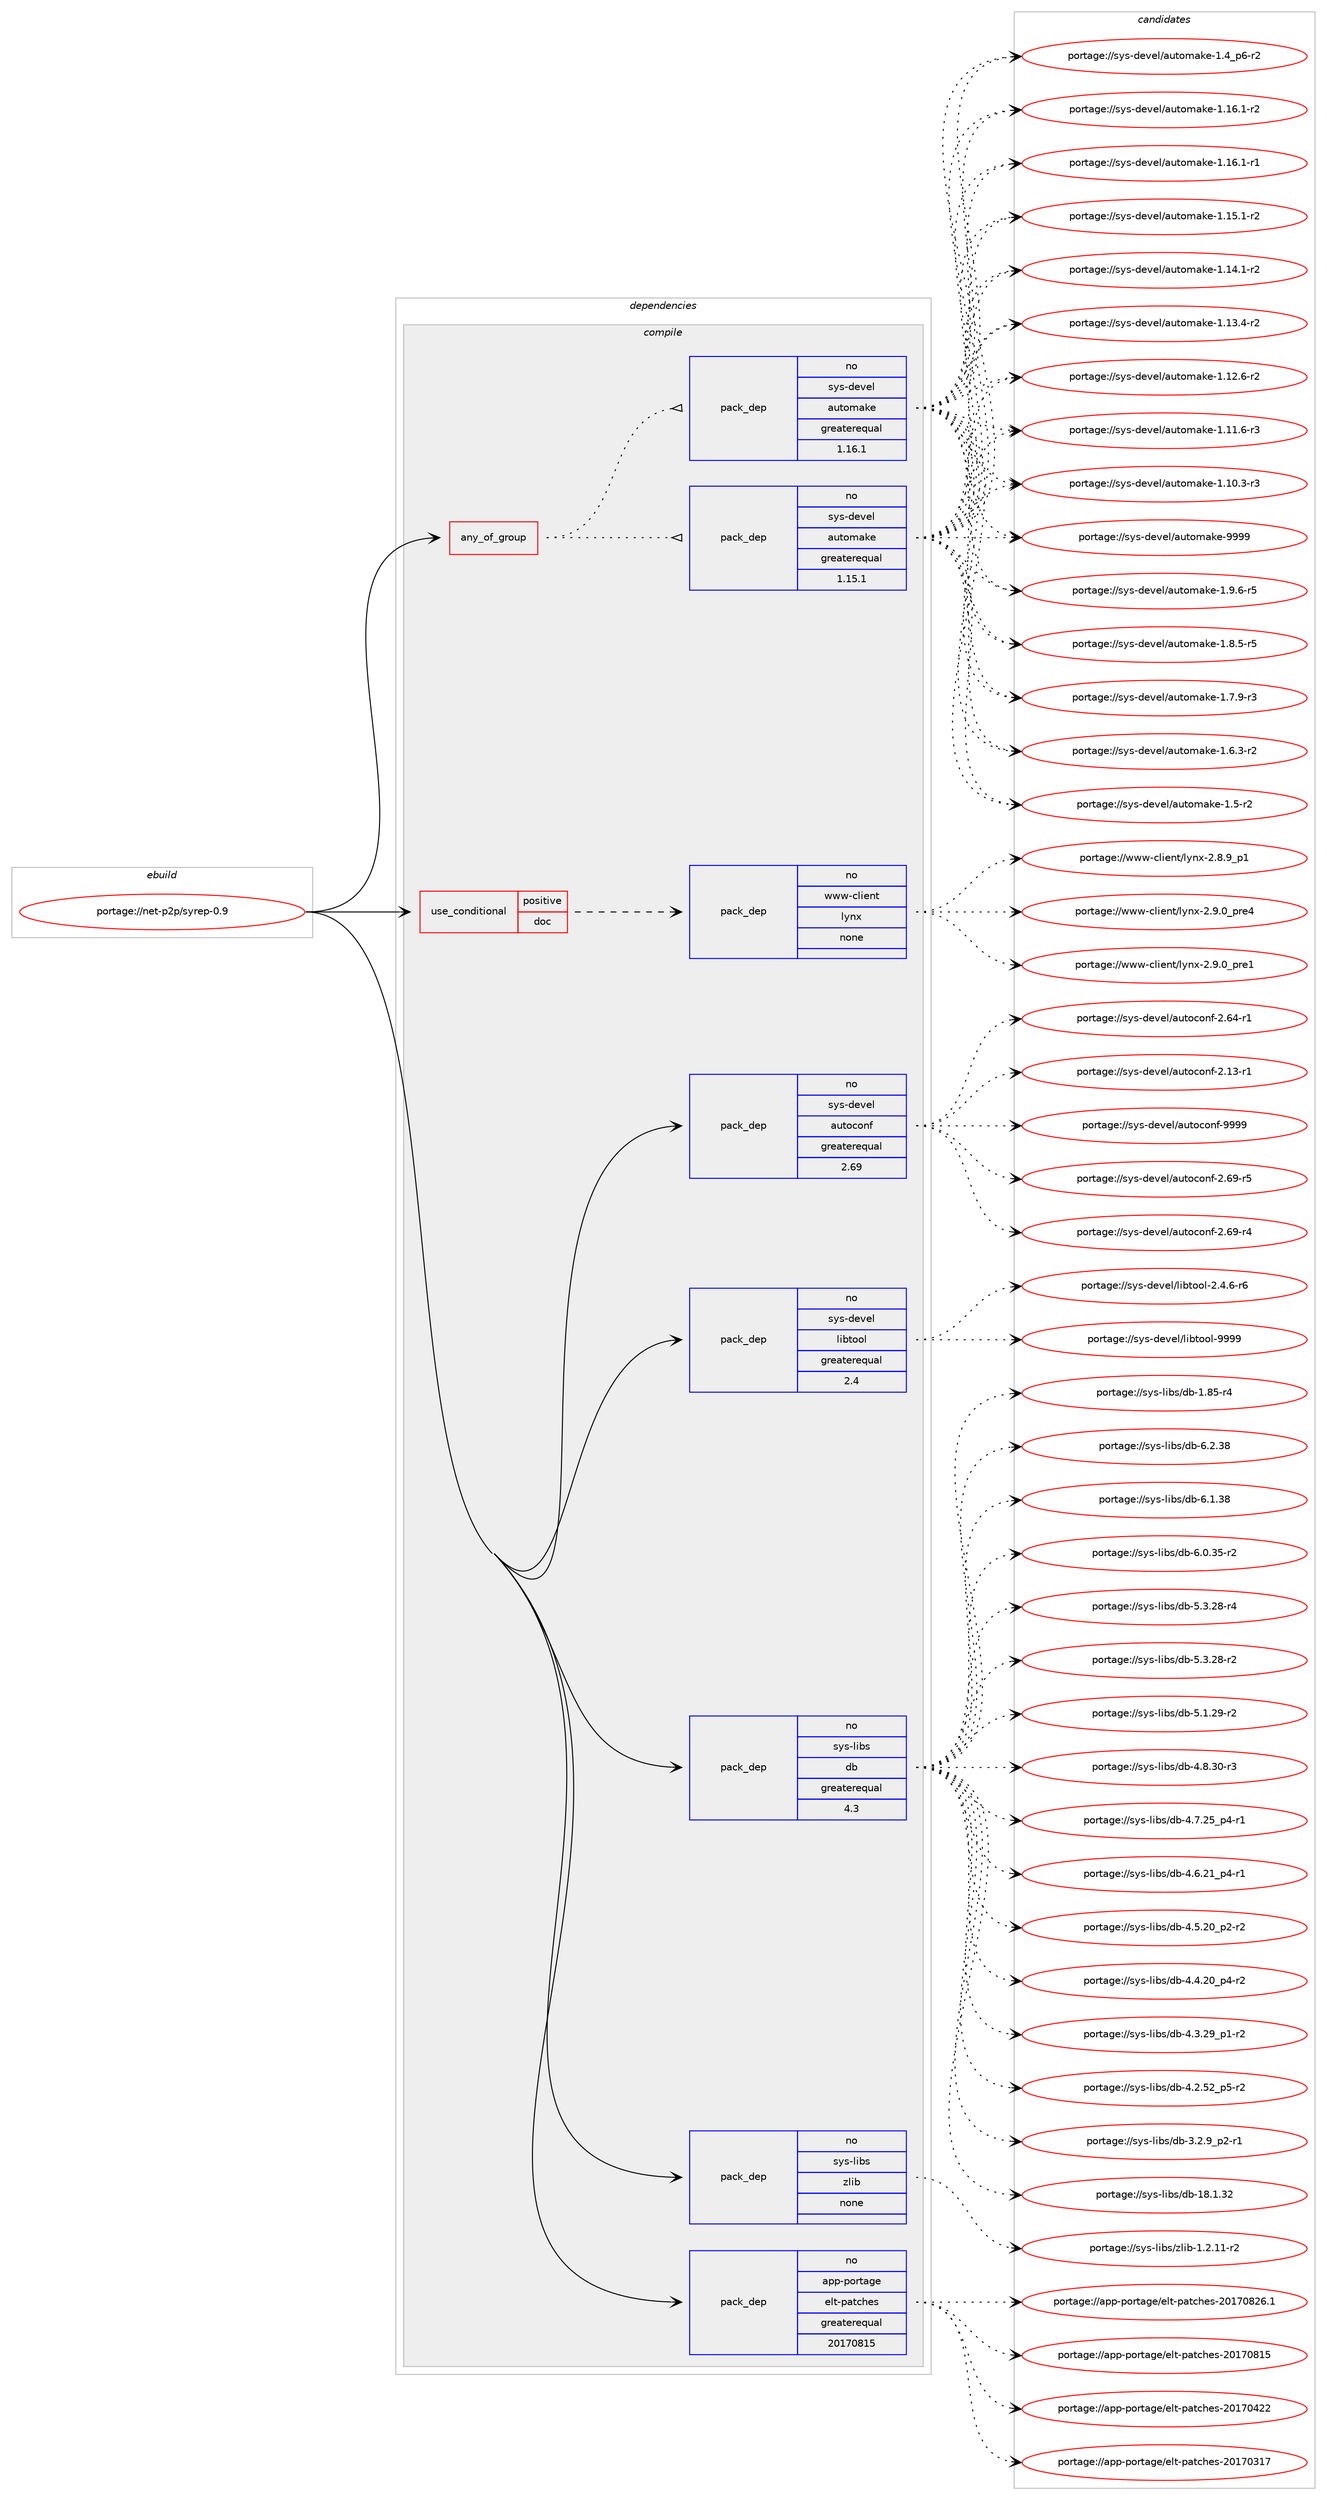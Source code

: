 digraph prolog {

# *************
# Graph options
# *************

newrank=true;
concentrate=true;
compound=true;
graph [rankdir=LR,fontname=Helvetica,fontsize=10,ranksep=1.5];#, ranksep=2.5, nodesep=0.2];
edge  [arrowhead=vee];
node  [fontname=Helvetica,fontsize=10];

# **********
# The ebuild
# **********

subgraph cluster_leftcol {
color=gray;
rank=same;
label=<<i>ebuild</i>>;
id [label="portage://net-p2p/syrep-0.9", color=red, width=4, href="../net-p2p/syrep-0.9.svg"];
}

# ****************
# The dependencies
# ****************

subgraph cluster_midcol {
color=gray;
label=<<i>dependencies</i>>;
subgraph cluster_compile {
fillcolor="#eeeeee";
style=filled;
label=<<i>compile</i>>;
subgraph any1285 {
dependency67829 [label=<<TABLE BORDER="0" CELLBORDER="1" CELLSPACING="0" CELLPADDING="4"><TR><TD CELLPADDING="10">any_of_group</TD></TR></TABLE>>, shape=none, color=red];subgraph pack53038 {
dependency67830 [label=<<TABLE BORDER="0" CELLBORDER="1" CELLSPACING="0" CELLPADDING="4" WIDTH="220"><TR><TD ROWSPAN="6" CELLPADDING="30">pack_dep</TD></TR><TR><TD WIDTH="110">no</TD></TR><TR><TD>sys-devel</TD></TR><TR><TD>automake</TD></TR><TR><TD>greaterequal</TD></TR><TR><TD>1.16.1</TD></TR></TABLE>>, shape=none, color=blue];
}
dependency67829:e -> dependency67830:w [weight=20,style="dotted",arrowhead="oinv"];
subgraph pack53039 {
dependency67831 [label=<<TABLE BORDER="0" CELLBORDER="1" CELLSPACING="0" CELLPADDING="4" WIDTH="220"><TR><TD ROWSPAN="6" CELLPADDING="30">pack_dep</TD></TR><TR><TD WIDTH="110">no</TD></TR><TR><TD>sys-devel</TD></TR><TR><TD>automake</TD></TR><TR><TD>greaterequal</TD></TR><TR><TD>1.15.1</TD></TR></TABLE>>, shape=none, color=blue];
}
dependency67829:e -> dependency67831:w [weight=20,style="dotted",arrowhead="oinv"];
}
id:e -> dependency67829:w [weight=20,style="solid",arrowhead="vee"];
subgraph cond13445 {
dependency67832 [label=<<TABLE BORDER="0" CELLBORDER="1" CELLSPACING="0" CELLPADDING="4"><TR><TD ROWSPAN="3" CELLPADDING="10">use_conditional</TD></TR><TR><TD>positive</TD></TR><TR><TD>doc</TD></TR></TABLE>>, shape=none, color=red];
subgraph pack53040 {
dependency67833 [label=<<TABLE BORDER="0" CELLBORDER="1" CELLSPACING="0" CELLPADDING="4" WIDTH="220"><TR><TD ROWSPAN="6" CELLPADDING="30">pack_dep</TD></TR><TR><TD WIDTH="110">no</TD></TR><TR><TD>www-client</TD></TR><TR><TD>lynx</TD></TR><TR><TD>none</TD></TR><TR><TD></TD></TR></TABLE>>, shape=none, color=blue];
}
dependency67832:e -> dependency67833:w [weight=20,style="dashed",arrowhead="vee"];
}
id:e -> dependency67832:w [weight=20,style="solid",arrowhead="vee"];
subgraph pack53041 {
dependency67834 [label=<<TABLE BORDER="0" CELLBORDER="1" CELLSPACING="0" CELLPADDING="4" WIDTH="220"><TR><TD ROWSPAN="6" CELLPADDING="30">pack_dep</TD></TR><TR><TD WIDTH="110">no</TD></TR><TR><TD>app-portage</TD></TR><TR><TD>elt-patches</TD></TR><TR><TD>greaterequal</TD></TR><TR><TD>20170815</TD></TR></TABLE>>, shape=none, color=blue];
}
id:e -> dependency67834:w [weight=20,style="solid",arrowhead="vee"];
subgraph pack53042 {
dependency67835 [label=<<TABLE BORDER="0" CELLBORDER="1" CELLSPACING="0" CELLPADDING="4" WIDTH="220"><TR><TD ROWSPAN="6" CELLPADDING="30">pack_dep</TD></TR><TR><TD WIDTH="110">no</TD></TR><TR><TD>sys-devel</TD></TR><TR><TD>autoconf</TD></TR><TR><TD>greaterequal</TD></TR><TR><TD>2.69</TD></TR></TABLE>>, shape=none, color=blue];
}
id:e -> dependency67835:w [weight=20,style="solid",arrowhead="vee"];
subgraph pack53043 {
dependency67836 [label=<<TABLE BORDER="0" CELLBORDER="1" CELLSPACING="0" CELLPADDING="4" WIDTH="220"><TR><TD ROWSPAN="6" CELLPADDING="30">pack_dep</TD></TR><TR><TD WIDTH="110">no</TD></TR><TR><TD>sys-devel</TD></TR><TR><TD>libtool</TD></TR><TR><TD>greaterequal</TD></TR><TR><TD>2.4</TD></TR></TABLE>>, shape=none, color=blue];
}
id:e -> dependency67836:w [weight=20,style="solid",arrowhead="vee"];
subgraph pack53044 {
dependency67837 [label=<<TABLE BORDER="0" CELLBORDER="1" CELLSPACING="0" CELLPADDING="4" WIDTH="220"><TR><TD ROWSPAN="6" CELLPADDING="30">pack_dep</TD></TR><TR><TD WIDTH="110">no</TD></TR><TR><TD>sys-libs</TD></TR><TR><TD>db</TD></TR><TR><TD>greaterequal</TD></TR><TR><TD>4.3</TD></TR></TABLE>>, shape=none, color=blue];
}
id:e -> dependency67837:w [weight=20,style="solid",arrowhead="vee"];
subgraph pack53045 {
dependency67838 [label=<<TABLE BORDER="0" CELLBORDER="1" CELLSPACING="0" CELLPADDING="4" WIDTH="220"><TR><TD ROWSPAN="6" CELLPADDING="30">pack_dep</TD></TR><TR><TD WIDTH="110">no</TD></TR><TR><TD>sys-libs</TD></TR><TR><TD>zlib</TD></TR><TR><TD>none</TD></TR><TR><TD></TD></TR></TABLE>>, shape=none, color=blue];
}
id:e -> dependency67838:w [weight=20,style="solid",arrowhead="vee"];
}
subgraph cluster_compileandrun {
fillcolor="#eeeeee";
style=filled;
label=<<i>compile and run</i>>;
}
subgraph cluster_run {
fillcolor="#eeeeee";
style=filled;
label=<<i>run</i>>;
}
}

# **************
# The candidates
# **************

subgraph cluster_choices {
rank=same;
color=gray;
label=<<i>candidates</i>>;

subgraph choice53038 {
color=black;
nodesep=1;
choice115121115451001011181011084797117116111109971071014557575757 [label="portage://sys-devel/automake-9999", color=red, width=4,href="../sys-devel/automake-9999.svg"];
choice115121115451001011181011084797117116111109971071014549465746544511453 [label="portage://sys-devel/automake-1.9.6-r5", color=red, width=4,href="../sys-devel/automake-1.9.6-r5.svg"];
choice115121115451001011181011084797117116111109971071014549465646534511453 [label="portage://sys-devel/automake-1.8.5-r5", color=red, width=4,href="../sys-devel/automake-1.8.5-r5.svg"];
choice115121115451001011181011084797117116111109971071014549465546574511451 [label="portage://sys-devel/automake-1.7.9-r3", color=red, width=4,href="../sys-devel/automake-1.7.9-r3.svg"];
choice115121115451001011181011084797117116111109971071014549465446514511450 [label="portage://sys-devel/automake-1.6.3-r2", color=red, width=4,href="../sys-devel/automake-1.6.3-r2.svg"];
choice11512111545100101118101108479711711611110997107101454946534511450 [label="portage://sys-devel/automake-1.5-r2", color=red, width=4,href="../sys-devel/automake-1.5-r2.svg"];
choice115121115451001011181011084797117116111109971071014549465295112544511450 [label="portage://sys-devel/automake-1.4_p6-r2", color=red, width=4,href="../sys-devel/automake-1.4_p6-r2.svg"];
choice11512111545100101118101108479711711611110997107101454946495446494511450 [label="portage://sys-devel/automake-1.16.1-r2", color=red, width=4,href="../sys-devel/automake-1.16.1-r2.svg"];
choice11512111545100101118101108479711711611110997107101454946495446494511449 [label="portage://sys-devel/automake-1.16.1-r1", color=red, width=4,href="../sys-devel/automake-1.16.1-r1.svg"];
choice11512111545100101118101108479711711611110997107101454946495346494511450 [label="portage://sys-devel/automake-1.15.1-r2", color=red, width=4,href="../sys-devel/automake-1.15.1-r2.svg"];
choice11512111545100101118101108479711711611110997107101454946495246494511450 [label="portage://sys-devel/automake-1.14.1-r2", color=red, width=4,href="../sys-devel/automake-1.14.1-r2.svg"];
choice11512111545100101118101108479711711611110997107101454946495146524511450 [label="portage://sys-devel/automake-1.13.4-r2", color=red, width=4,href="../sys-devel/automake-1.13.4-r2.svg"];
choice11512111545100101118101108479711711611110997107101454946495046544511450 [label="portage://sys-devel/automake-1.12.6-r2", color=red, width=4,href="../sys-devel/automake-1.12.6-r2.svg"];
choice11512111545100101118101108479711711611110997107101454946494946544511451 [label="portage://sys-devel/automake-1.11.6-r3", color=red, width=4,href="../sys-devel/automake-1.11.6-r3.svg"];
choice11512111545100101118101108479711711611110997107101454946494846514511451 [label="portage://sys-devel/automake-1.10.3-r3", color=red, width=4,href="../sys-devel/automake-1.10.3-r3.svg"];
dependency67830:e -> choice115121115451001011181011084797117116111109971071014557575757:w [style=dotted,weight="100"];
dependency67830:e -> choice115121115451001011181011084797117116111109971071014549465746544511453:w [style=dotted,weight="100"];
dependency67830:e -> choice115121115451001011181011084797117116111109971071014549465646534511453:w [style=dotted,weight="100"];
dependency67830:e -> choice115121115451001011181011084797117116111109971071014549465546574511451:w [style=dotted,weight="100"];
dependency67830:e -> choice115121115451001011181011084797117116111109971071014549465446514511450:w [style=dotted,weight="100"];
dependency67830:e -> choice11512111545100101118101108479711711611110997107101454946534511450:w [style=dotted,weight="100"];
dependency67830:e -> choice115121115451001011181011084797117116111109971071014549465295112544511450:w [style=dotted,weight="100"];
dependency67830:e -> choice11512111545100101118101108479711711611110997107101454946495446494511450:w [style=dotted,weight="100"];
dependency67830:e -> choice11512111545100101118101108479711711611110997107101454946495446494511449:w [style=dotted,weight="100"];
dependency67830:e -> choice11512111545100101118101108479711711611110997107101454946495346494511450:w [style=dotted,weight="100"];
dependency67830:e -> choice11512111545100101118101108479711711611110997107101454946495246494511450:w [style=dotted,weight="100"];
dependency67830:e -> choice11512111545100101118101108479711711611110997107101454946495146524511450:w [style=dotted,weight="100"];
dependency67830:e -> choice11512111545100101118101108479711711611110997107101454946495046544511450:w [style=dotted,weight="100"];
dependency67830:e -> choice11512111545100101118101108479711711611110997107101454946494946544511451:w [style=dotted,weight="100"];
dependency67830:e -> choice11512111545100101118101108479711711611110997107101454946494846514511451:w [style=dotted,weight="100"];
}
subgraph choice53039 {
color=black;
nodesep=1;
choice115121115451001011181011084797117116111109971071014557575757 [label="portage://sys-devel/automake-9999", color=red, width=4,href="../sys-devel/automake-9999.svg"];
choice115121115451001011181011084797117116111109971071014549465746544511453 [label="portage://sys-devel/automake-1.9.6-r5", color=red, width=4,href="../sys-devel/automake-1.9.6-r5.svg"];
choice115121115451001011181011084797117116111109971071014549465646534511453 [label="portage://sys-devel/automake-1.8.5-r5", color=red, width=4,href="../sys-devel/automake-1.8.5-r5.svg"];
choice115121115451001011181011084797117116111109971071014549465546574511451 [label="portage://sys-devel/automake-1.7.9-r3", color=red, width=4,href="../sys-devel/automake-1.7.9-r3.svg"];
choice115121115451001011181011084797117116111109971071014549465446514511450 [label="portage://sys-devel/automake-1.6.3-r2", color=red, width=4,href="../sys-devel/automake-1.6.3-r2.svg"];
choice11512111545100101118101108479711711611110997107101454946534511450 [label="portage://sys-devel/automake-1.5-r2", color=red, width=4,href="../sys-devel/automake-1.5-r2.svg"];
choice115121115451001011181011084797117116111109971071014549465295112544511450 [label="portage://sys-devel/automake-1.4_p6-r2", color=red, width=4,href="../sys-devel/automake-1.4_p6-r2.svg"];
choice11512111545100101118101108479711711611110997107101454946495446494511450 [label="portage://sys-devel/automake-1.16.1-r2", color=red, width=4,href="../sys-devel/automake-1.16.1-r2.svg"];
choice11512111545100101118101108479711711611110997107101454946495446494511449 [label="portage://sys-devel/automake-1.16.1-r1", color=red, width=4,href="../sys-devel/automake-1.16.1-r1.svg"];
choice11512111545100101118101108479711711611110997107101454946495346494511450 [label="portage://sys-devel/automake-1.15.1-r2", color=red, width=4,href="../sys-devel/automake-1.15.1-r2.svg"];
choice11512111545100101118101108479711711611110997107101454946495246494511450 [label="portage://sys-devel/automake-1.14.1-r2", color=red, width=4,href="../sys-devel/automake-1.14.1-r2.svg"];
choice11512111545100101118101108479711711611110997107101454946495146524511450 [label="portage://sys-devel/automake-1.13.4-r2", color=red, width=4,href="../sys-devel/automake-1.13.4-r2.svg"];
choice11512111545100101118101108479711711611110997107101454946495046544511450 [label="portage://sys-devel/automake-1.12.6-r2", color=red, width=4,href="../sys-devel/automake-1.12.6-r2.svg"];
choice11512111545100101118101108479711711611110997107101454946494946544511451 [label="portage://sys-devel/automake-1.11.6-r3", color=red, width=4,href="../sys-devel/automake-1.11.6-r3.svg"];
choice11512111545100101118101108479711711611110997107101454946494846514511451 [label="portage://sys-devel/automake-1.10.3-r3", color=red, width=4,href="../sys-devel/automake-1.10.3-r3.svg"];
dependency67831:e -> choice115121115451001011181011084797117116111109971071014557575757:w [style=dotted,weight="100"];
dependency67831:e -> choice115121115451001011181011084797117116111109971071014549465746544511453:w [style=dotted,weight="100"];
dependency67831:e -> choice115121115451001011181011084797117116111109971071014549465646534511453:w [style=dotted,weight="100"];
dependency67831:e -> choice115121115451001011181011084797117116111109971071014549465546574511451:w [style=dotted,weight="100"];
dependency67831:e -> choice115121115451001011181011084797117116111109971071014549465446514511450:w [style=dotted,weight="100"];
dependency67831:e -> choice11512111545100101118101108479711711611110997107101454946534511450:w [style=dotted,weight="100"];
dependency67831:e -> choice115121115451001011181011084797117116111109971071014549465295112544511450:w [style=dotted,weight="100"];
dependency67831:e -> choice11512111545100101118101108479711711611110997107101454946495446494511450:w [style=dotted,weight="100"];
dependency67831:e -> choice11512111545100101118101108479711711611110997107101454946495446494511449:w [style=dotted,weight="100"];
dependency67831:e -> choice11512111545100101118101108479711711611110997107101454946495346494511450:w [style=dotted,weight="100"];
dependency67831:e -> choice11512111545100101118101108479711711611110997107101454946495246494511450:w [style=dotted,weight="100"];
dependency67831:e -> choice11512111545100101118101108479711711611110997107101454946495146524511450:w [style=dotted,weight="100"];
dependency67831:e -> choice11512111545100101118101108479711711611110997107101454946495046544511450:w [style=dotted,weight="100"];
dependency67831:e -> choice11512111545100101118101108479711711611110997107101454946494946544511451:w [style=dotted,weight="100"];
dependency67831:e -> choice11512111545100101118101108479711711611110997107101454946494846514511451:w [style=dotted,weight="100"];
}
subgraph choice53040 {
color=black;
nodesep=1;
choice1191191194599108105101110116471081211101204550465746489511211410152 [label="portage://www-client/lynx-2.9.0_pre4", color=red, width=4,href="../www-client/lynx-2.9.0_pre4.svg"];
choice1191191194599108105101110116471081211101204550465746489511211410149 [label="portage://www-client/lynx-2.9.0_pre1", color=red, width=4,href="../www-client/lynx-2.9.0_pre1.svg"];
choice1191191194599108105101110116471081211101204550465646579511249 [label="portage://www-client/lynx-2.8.9_p1", color=red, width=4,href="../www-client/lynx-2.8.9_p1.svg"];
dependency67833:e -> choice1191191194599108105101110116471081211101204550465746489511211410152:w [style=dotted,weight="100"];
dependency67833:e -> choice1191191194599108105101110116471081211101204550465746489511211410149:w [style=dotted,weight="100"];
dependency67833:e -> choice1191191194599108105101110116471081211101204550465646579511249:w [style=dotted,weight="100"];
}
subgraph choice53041 {
color=black;
nodesep=1;
choice971121124511211111411697103101471011081164511297116991041011154550484955485650544649 [label="portage://app-portage/elt-patches-20170826.1", color=red, width=4,href="../app-portage/elt-patches-20170826.1.svg"];
choice97112112451121111141169710310147101108116451129711699104101115455048495548564953 [label="portage://app-portage/elt-patches-20170815", color=red, width=4,href="../app-portage/elt-patches-20170815.svg"];
choice97112112451121111141169710310147101108116451129711699104101115455048495548525050 [label="portage://app-portage/elt-patches-20170422", color=red, width=4,href="../app-portage/elt-patches-20170422.svg"];
choice97112112451121111141169710310147101108116451129711699104101115455048495548514955 [label="portage://app-portage/elt-patches-20170317", color=red, width=4,href="../app-portage/elt-patches-20170317.svg"];
dependency67834:e -> choice971121124511211111411697103101471011081164511297116991041011154550484955485650544649:w [style=dotted,weight="100"];
dependency67834:e -> choice97112112451121111141169710310147101108116451129711699104101115455048495548564953:w [style=dotted,weight="100"];
dependency67834:e -> choice97112112451121111141169710310147101108116451129711699104101115455048495548525050:w [style=dotted,weight="100"];
dependency67834:e -> choice97112112451121111141169710310147101108116451129711699104101115455048495548514955:w [style=dotted,weight="100"];
}
subgraph choice53042 {
color=black;
nodesep=1;
choice115121115451001011181011084797117116111991111101024557575757 [label="portage://sys-devel/autoconf-9999", color=red, width=4,href="../sys-devel/autoconf-9999.svg"];
choice1151211154510010111810110847971171161119911111010245504654574511453 [label="portage://sys-devel/autoconf-2.69-r5", color=red, width=4,href="../sys-devel/autoconf-2.69-r5.svg"];
choice1151211154510010111810110847971171161119911111010245504654574511452 [label="portage://sys-devel/autoconf-2.69-r4", color=red, width=4,href="../sys-devel/autoconf-2.69-r4.svg"];
choice1151211154510010111810110847971171161119911111010245504654524511449 [label="portage://sys-devel/autoconf-2.64-r1", color=red, width=4,href="../sys-devel/autoconf-2.64-r1.svg"];
choice1151211154510010111810110847971171161119911111010245504649514511449 [label="portage://sys-devel/autoconf-2.13-r1", color=red, width=4,href="../sys-devel/autoconf-2.13-r1.svg"];
dependency67835:e -> choice115121115451001011181011084797117116111991111101024557575757:w [style=dotted,weight="100"];
dependency67835:e -> choice1151211154510010111810110847971171161119911111010245504654574511453:w [style=dotted,weight="100"];
dependency67835:e -> choice1151211154510010111810110847971171161119911111010245504654574511452:w [style=dotted,weight="100"];
dependency67835:e -> choice1151211154510010111810110847971171161119911111010245504654524511449:w [style=dotted,weight="100"];
dependency67835:e -> choice1151211154510010111810110847971171161119911111010245504649514511449:w [style=dotted,weight="100"];
}
subgraph choice53043 {
color=black;
nodesep=1;
choice1151211154510010111810110847108105981161111111084557575757 [label="portage://sys-devel/libtool-9999", color=red, width=4,href="../sys-devel/libtool-9999.svg"];
choice1151211154510010111810110847108105981161111111084550465246544511454 [label="portage://sys-devel/libtool-2.4.6-r6", color=red, width=4,href="../sys-devel/libtool-2.4.6-r6.svg"];
dependency67836:e -> choice1151211154510010111810110847108105981161111111084557575757:w [style=dotted,weight="100"];
dependency67836:e -> choice1151211154510010111810110847108105981161111111084550465246544511454:w [style=dotted,weight="100"];
}
subgraph choice53044 {
color=black;
nodesep=1;
choice1151211154510810598115471009845544650465156 [label="portage://sys-libs/db-6.2.38", color=red, width=4,href="../sys-libs/db-6.2.38.svg"];
choice1151211154510810598115471009845544649465156 [label="portage://sys-libs/db-6.1.38", color=red, width=4,href="../sys-libs/db-6.1.38.svg"];
choice11512111545108105981154710098455446484651534511450 [label="portage://sys-libs/db-6.0.35-r2", color=red, width=4,href="../sys-libs/db-6.0.35-r2.svg"];
choice11512111545108105981154710098455346514650564511452 [label="portage://sys-libs/db-5.3.28-r4", color=red, width=4,href="../sys-libs/db-5.3.28-r4.svg"];
choice11512111545108105981154710098455346514650564511450 [label="portage://sys-libs/db-5.3.28-r2", color=red, width=4,href="../sys-libs/db-5.3.28-r2.svg"];
choice11512111545108105981154710098455346494650574511450 [label="portage://sys-libs/db-5.1.29-r2", color=red, width=4,href="../sys-libs/db-5.1.29-r2.svg"];
choice11512111545108105981154710098455246564651484511451 [label="portage://sys-libs/db-4.8.30-r3", color=red, width=4,href="../sys-libs/db-4.8.30-r3.svg"];
choice115121115451081059811547100984552465546505395112524511449 [label="portage://sys-libs/db-4.7.25_p4-r1", color=red, width=4,href="../sys-libs/db-4.7.25_p4-r1.svg"];
choice115121115451081059811547100984552465446504995112524511449 [label="portage://sys-libs/db-4.6.21_p4-r1", color=red, width=4,href="../sys-libs/db-4.6.21_p4-r1.svg"];
choice115121115451081059811547100984552465346504895112504511450 [label="portage://sys-libs/db-4.5.20_p2-r2", color=red, width=4,href="../sys-libs/db-4.5.20_p2-r2.svg"];
choice115121115451081059811547100984552465246504895112524511450 [label="portage://sys-libs/db-4.4.20_p4-r2", color=red, width=4,href="../sys-libs/db-4.4.20_p4-r2.svg"];
choice115121115451081059811547100984552465146505795112494511450 [label="portage://sys-libs/db-4.3.29_p1-r2", color=red, width=4,href="../sys-libs/db-4.3.29_p1-r2.svg"];
choice115121115451081059811547100984552465046535095112534511450 [label="portage://sys-libs/db-4.2.52_p5-r2", color=red, width=4,href="../sys-libs/db-4.2.52_p5-r2.svg"];
choice1151211154510810598115471009845514650465795112504511449 [label="portage://sys-libs/db-3.2.9_p2-r1", color=red, width=4,href="../sys-libs/db-3.2.9_p2-r1.svg"];
choice115121115451081059811547100984549564649465150 [label="portage://sys-libs/db-18.1.32", color=red, width=4,href="../sys-libs/db-18.1.32.svg"];
choice1151211154510810598115471009845494656534511452 [label="portage://sys-libs/db-1.85-r4", color=red, width=4,href="../sys-libs/db-1.85-r4.svg"];
dependency67837:e -> choice1151211154510810598115471009845544650465156:w [style=dotted,weight="100"];
dependency67837:e -> choice1151211154510810598115471009845544649465156:w [style=dotted,weight="100"];
dependency67837:e -> choice11512111545108105981154710098455446484651534511450:w [style=dotted,weight="100"];
dependency67837:e -> choice11512111545108105981154710098455346514650564511452:w [style=dotted,weight="100"];
dependency67837:e -> choice11512111545108105981154710098455346514650564511450:w [style=dotted,weight="100"];
dependency67837:e -> choice11512111545108105981154710098455346494650574511450:w [style=dotted,weight="100"];
dependency67837:e -> choice11512111545108105981154710098455246564651484511451:w [style=dotted,weight="100"];
dependency67837:e -> choice115121115451081059811547100984552465546505395112524511449:w [style=dotted,weight="100"];
dependency67837:e -> choice115121115451081059811547100984552465446504995112524511449:w [style=dotted,weight="100"];
dependency67837:e -> choice115121115451081059811547100984552465346504895112504511450:w [style=dotted,weight="100"];
dependency67837:e -> choice115121115451081059811547100984552465246504895112524511450:w [style=dotted,weight="100"];
dependency67837:e -> choice115121115451081059811547100984552465146505795112494511450:w [style=dotted,weight="100"];
dependency67837:e -> choice115121115451081059811547100984552465046535095112534511450:w [style=dotted,weight="100"];
dependency67837:e -> choice1151211154510810598115471009845514650465795112504511449:w [style=dotted,weight="100"];
dependency67837:e -> choice115121115451081059811547100984549564649465150:w [style=dotted,weight="100"];
dependency67837:e -> choice1151211154510810598115471009845494656534511452:w [style=dotted,weight="100"];
}
subgraph choice53045 {
color=black;
nodesep=1;
choice11512111545108105981154712210810598454946504649494511450 [label="portage://sys-libs/zlib-1.2.11-r2", color=red, width=4,href="../sys-libs/zlib-1.2.11-r2.svg"];
dependency67838:e -> choice11512111545108105981154712210810598454946504649494511450:w [style=dotted,weight="100"];
}
}

}
